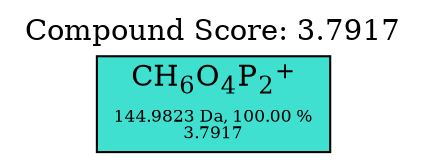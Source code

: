 strict digraph {
	node [shape=rect,style=rounded];
	labelloc="t";
	label="Compound Score: 3.7917";
	CH7O4P2 [ fillcolor="#40e0d0" style=filled label=<CH<SUB>6</SUB>O<SUB>4</SUB>P<SUB>2</SUB><SUP>+</SUP><FONT POINT-SIZE="8"><BR /> <BR />144.9823 Da, 100.00 %<BR />3.7917</FONT>>];

}